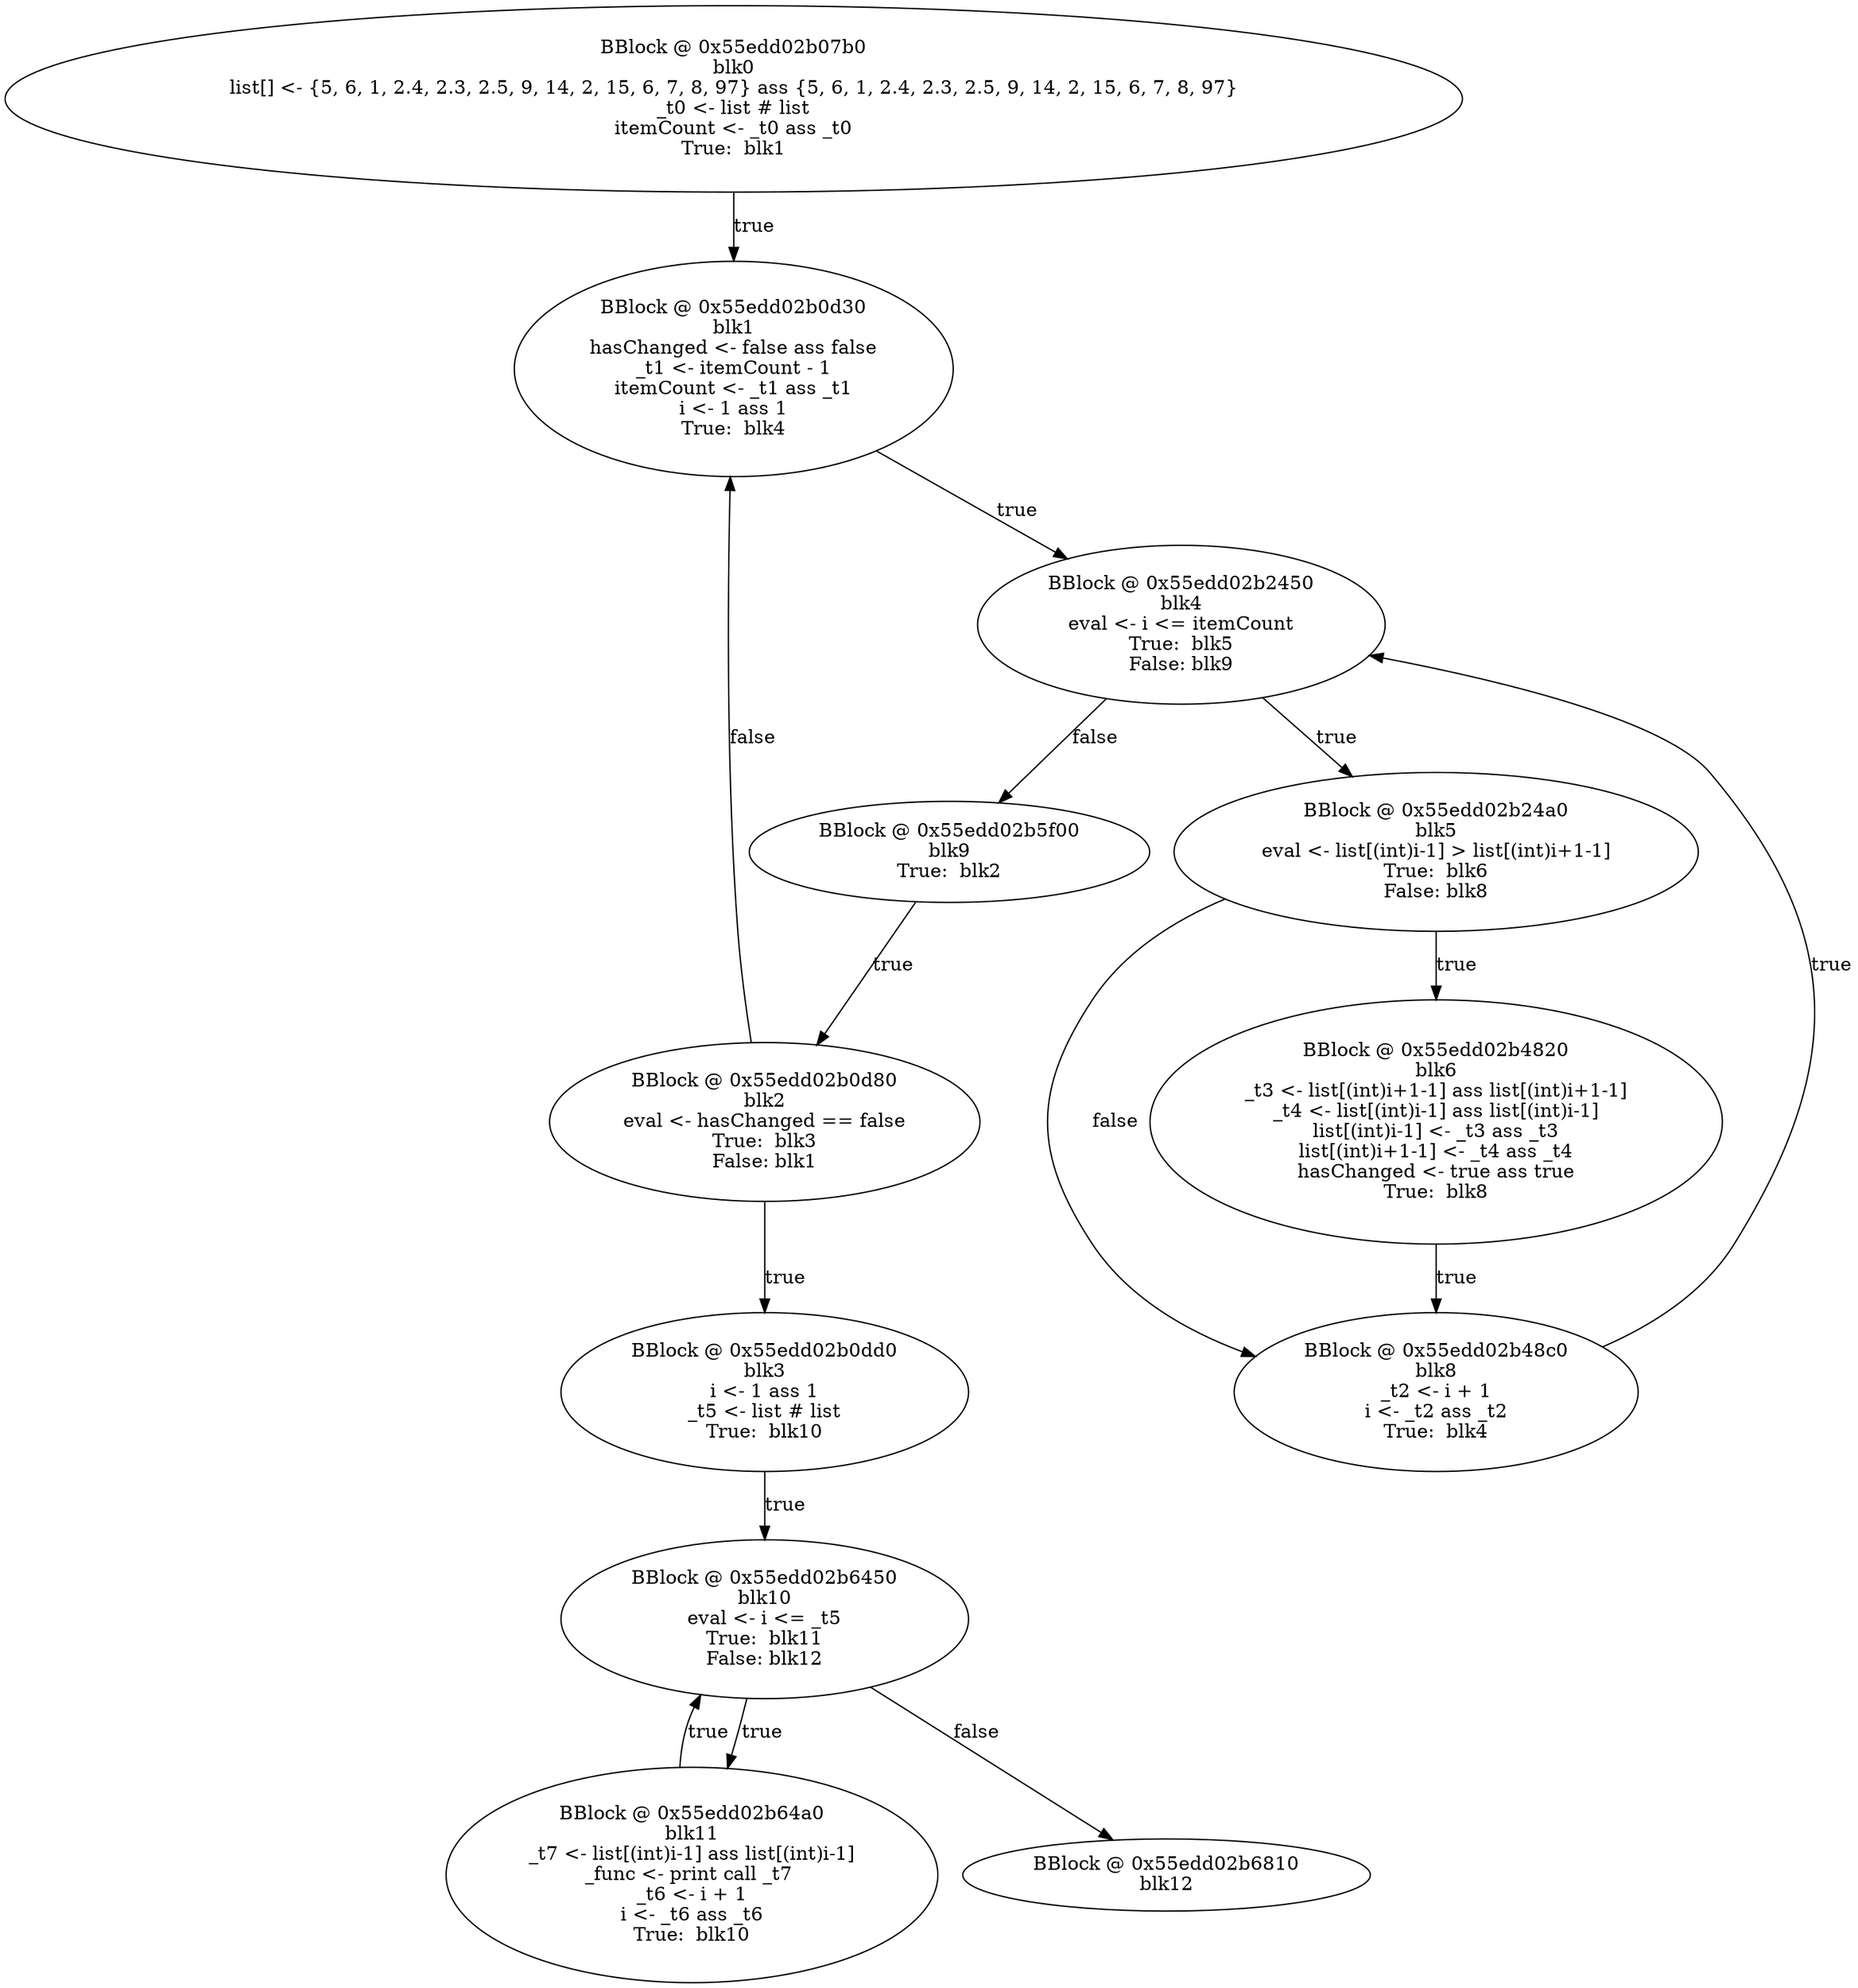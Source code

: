 digraph {blk0 [label="BBlock @ 0x55edd02b07b0
blk0
list[] <- {5, 6, 1, 2.4, 2.3, 2.5, 9, 14, 2, 15, 6, 7, 8, 97} ass {5, 6, 1, 2.4, 2.3, 2.5, 9, 14, 2, 15, 6, 7, 8, 97}
_t0 <- list # list
itemCount <- _t0 ass _t0
True:  blk1
"]
blk0->blk1 [label="true"]
blk1 [label="BBlock @ 0x55edd02b0d30
blk1
hasChanged <- false ass false
_t1 <- itemCount - 1
itemCount <- _t1 ass _t1
i <- 1 ass 1
True:  blk4
"]
blk1->blk4 [label="true"]
blk4 [label="BBlock @ 0x55edd02b2450
blk4
eval <- i <= itemCount
True:  blk5
False: blk9
"]
blk4->blk5 [label="true"]
blk4->blk9 [label="false"]
blk5 [label="BBlock @ 0x55edd02b24a0
blk5
eval <- list[(int)i-1] > list[(int)i+1-1]
True:  blk6
False: blk8
"]
blk5->blk6 [label="true"]
blk5->blk8 [label="false"]
blk6 [label="BBlock @ 0x55edd02b4820
blk6
_t3 <- list[(int)i+1-1] ass list[(int)i+1-1]
_t4 <- list[(int)i-1] ass list[(int)i-1]
list[(int)i-1] <- _t3 ass _t3
list[(int)i+1-1] <- _t4 ass _t4
hasChanged <- true ass true
True:  blk8
"]
blk6->blk8 [label="true"]
blk8 [label="BBlock @ 0x55edd02b48c0
blk8
_t2 <- i + 1
i <- _t2 ass _t2
True:  blk4
"]
blk8->blk4 [label="true"]
blk9 [label="BBlock @ 0x55edd02b5f00
blk9
True:  blk2
"]
blk9->blk2 [label="true"]
blk2 [label="BBlock @ 0x55edd02b0d80
blk2
eval <- hasChanged == false
True:  blk3
False: blk1
"]
blk2->blk3 [label="true"]
blk2->blk1 [label="false"]
blk3 [label="BBlock @ 0x55edd02b0dd0
blk3
i <- 1 ass 1
_t5 <- list # list
True:  blk10
"]
blk3->blk10 [label="true"]
blk10 [label="BBlock @ 0x55edd02b6450
blk10
eval <- i <= _t5
True:  blk11
False: blk12
"]
blk10->blk11 [label="true"]
blk10->blk12 [label="false"]
blk11 [label="BBlock @ 0x55edd02b64a0
blk11
_t7 <- list[(int)i-1] ass list[(int)i-1]
_func <- print call _t7 
_t6 <- i + 1
i <- _t6 ass _t6
True:  blk10
"]
blk11->blk10 [label="true"]
blk12 [label="BBlock @ 0x55edd02b6810
blk12
"]
}
